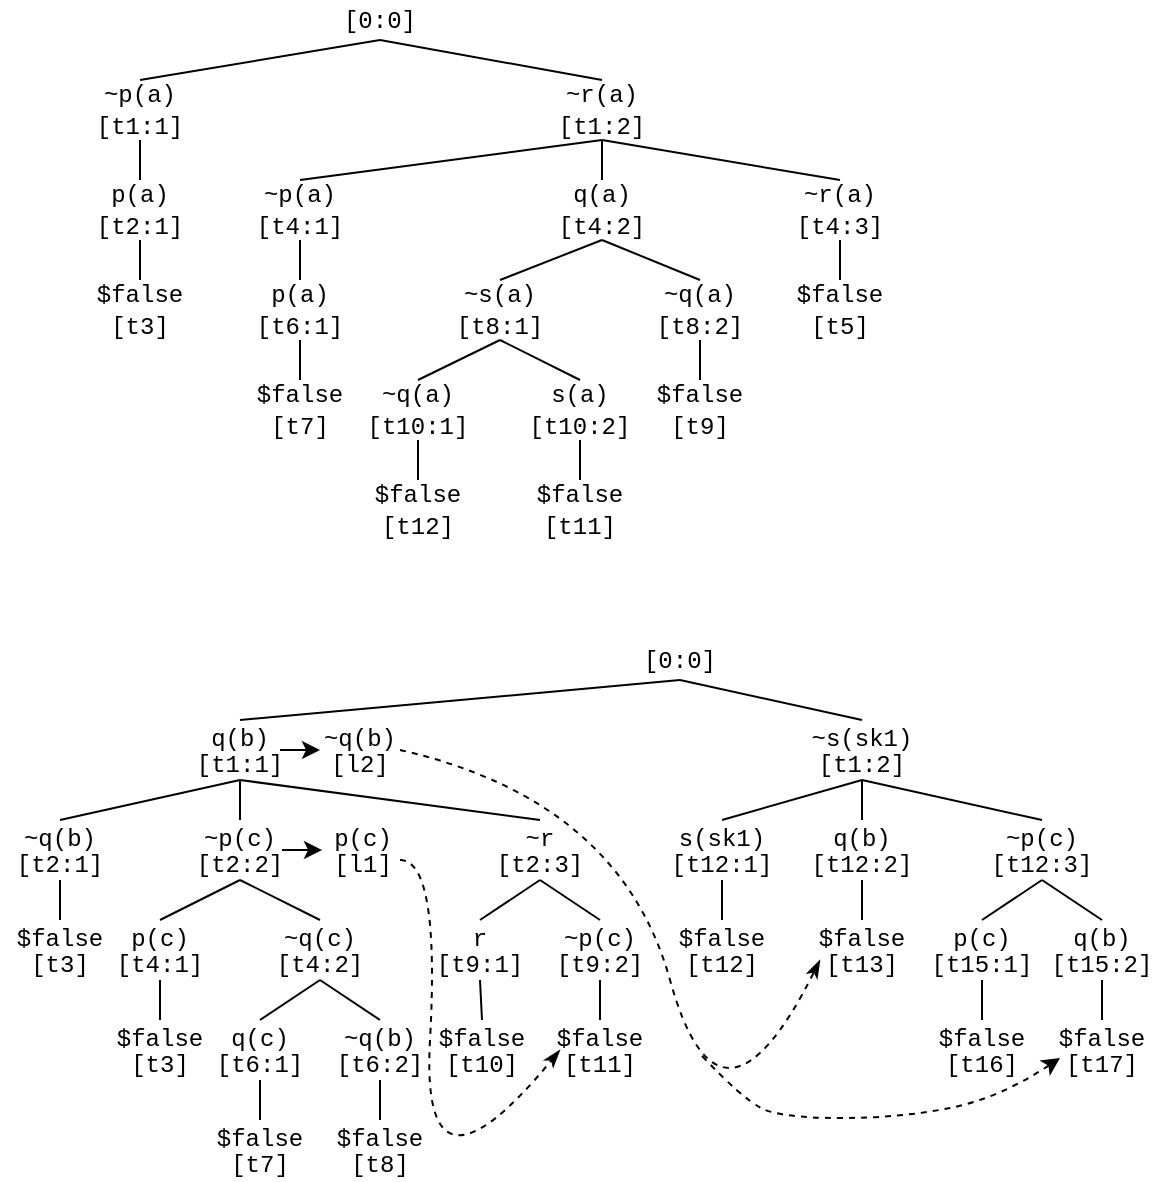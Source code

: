 <mxfile version="27.0.5">
  <diagram name="Page-1" id="yZj0CSE40nvmnVDIau9b">
    <mxGraphModel dx="781" dy="777" grid="1" gridSize="10" guides="1" tooltips="1" connect="1" arrows="1" fold="1" page="1" pageScale="1" pageWidth="827" pageHeight="1169" math="0" shadow="0">
      <root>
        <mxCell id="0" />
        <mxCell id="1" parent="0" />
        <mxCell id="-URfclrJbN3AQWpVML_n-1" value="&lt;font face=&quot;Courier New&quot;&gt;~p(a)&lt;/font&gt;&lt;div&gt;&lt;span style=&quot;font-family: &amp;quot;Courier New&amp;quot;; background-color: transparent; color: light-dark(rgb(0, 0, 0), rgb(255, 255, 255));&quot;&gt;[t1:1]&lt;/span&gt;&lt;/div&gt;" style="text;strokeColor=none;align=center;fillColor=none;html=1;verticalAlign=middle;whiteSpace=wrap;rounded=0;" parent="1" vertex="1">
          <mxGeometry x="80" y="80" width="60" height="30" as="geometry" />
        </mxCell>
        <mxCell id="-URfclrJbN3AQWpVML_n-2" value="&lt;font face=&quot;Courier New&quot;&gt;$false&lt;/font&gt;&lt;br&gt;&lt;div&gt;&lt;span style=&quot;font-family: &amp;quot;Courier New&amp;quot;; background-color: transparent; color: light-dark(rgb(0, 0, 0), rgb(255, 255, 255));&quot;&gt;[t3]&lt;/span&gt;&lt;/div&gt;" style="text;strokeColor=none;align=center;fillColor=none;html=1;verticalAlign=middle;whiteSpace=wrap;rounded=0;" parent="1" vertex="1">
          <mxGeometry x="80" y="180" width="60" height="30" as="geometry" />
        </mxCell>
        <mxCell id="-URfclrJbN3AQWpVML_n-3" value="&lt;font face=&quot;Courier New&quot;&gt;~p(a)&lt;/font&gt;&lt;div&gt;&lt;span style=&quot;font-family: &amp;quot;Courier New&amp;quot;; background-color: transparent; color: light-dark(rgb(0, 0, 0), rgb(255, 255, 255));&quot;&gt;[t4:1]&lt;/span&gt;&lt;/div&gt;" style="text;strokeColor=none;align=center;fillColor=none;html=1;verticalAlign=middle;whiteSpace=wrap;rounded=0;" parent="1" vertex="1">
          <mxGeometry x="160" y="130" width="60" height="30" as="geometry" />
        </mxCell>
        <mxCell id="-URfclrJbN3AQWpVML_n-4" value="&lt;font face=&quot;Courier New&quot;&gt;p(a)&lt;/font&gt;&lt;div&gt;&lt;span style=&quot;font-family: &amp;quot;Courier New&amp;quot;; background-color: transparent; color: light-dark(rgb(0, 0, 0), rgb(255, 255, 255));&quot;&gt;[t2:1]&lt;/span&gt;&lt;/div&gt;" style="text;strokeColor=none;align=center;fillColor=none;html=1;verticalAlign=middle;whiteSpace=wrap;rounded=0;" parent="1" vertex="1">
          <mxGeometry x="80" y="130" width="60" height="30" as="geometry" />
        </mxCell>
        <mxCell id="-URfclrJbN3AQWpVML_n-5" value="" style="endArrow=none;html=1;rounded=0;entryX=0.5;entryY=1;entryDx=0;entryDy=0;exitX=0.5;exitY=0;exitDx=0;exitDy=0;" parent="1" source="-URfclrJbN3AQWpVML_n-2" target="-URfclrJbN3AQWpVML_n-4" edge="1">
          <mxGeometry width="50" height="50" relative="1" as="geometry">
            <mxPoint x="400" y="510" as="sourcePoint" />
            <mxPoint x="450" y="460" as="targetPoint" />
          </mxGeometry>
        </mxCell>
        <mxCell id="-URfclrJbN3AQWpVML_n-6" value="" style="endArrow=none;html=1;rounded=0;entryX=0.5;entryY=1;entryDx=0;entryDy=0;" parent="1" source="-URfclrJbN3AQWpVML_n-4" target="-URfclrJbN3AQWpVML_n-1" edge="1">
          <mxGeometry width="50" height="50" relative="1" as="geometry">
            <mxPoint x="400" y="510" as="sourcePoint" />
            <mxPoint x="450" y="460" as="targetPoint" />
          </mxGeometry>
        </mxCell>
        <mxCell id="-URfclrJbN3AQWpVML_n-7" value="&lt;font face=&quot;Courier New&quot;&gt;$false&lt;/font&gt;&lt;br&gt;&lt;div&gt;&lt;span style=&quot;font-family: &amp;quot;Courier New&amp;quot;; background-color: transparent; color: light-dark(rgb(0, 0, 0), rgb(255, 255, 255));&quot;&gt;[t7]&lt;/span&gt;&lt;/div&gt;" style="text;strokeColor=none;align=center;fillColor=none;html=1;verticalAlign=middle;whiteSpace=wrap;rounded=0;" parent="1" vertex="1">
          <mxGeometry x="160" y="230" width="60" height="30" as="geometry" />
        </mxCell>
        <mxCell id="-URfclrJbN3AQWpVML_n-8" value="&lt;font face=&quot;Courier New&quot;&gt;p(a)&lt;/font&gt;&lt;div&gt;&lt;span style=&quot;font-family: &amp;quot;Courier New&amp;quot;; background-color: transparent; color: light-dark(rgb(0, 0, 0), rgb(255, 255, 255));&quot;&gt;[t6:1]&lt;/span&gt;&lt;/div&gt;" style="text;strokeColor=none;align=center;fillColor=none;html=1;verticalAlign=middle;whiteSpace=wrap;rounded=0;" parent="1" vertex="1">
          <mxGeometry x="160" y="180" width="60" height="30" as="geometry" />
        </mxCell>
        <mxCell id="-URfclrJbN3AQWpVML_n-9" value="" style="endArrow=none;html=1;rounded=0;entryX=0.5;entryY=1;entryDx=0;entryDy=0;exitX=0.5;exitY=0;exitDx=0;exitDy=0;" parent="1" source="-URfclrJbN3AQWpVML_n-7" target="-URfclrJbN3AQWpVML_n-8" edge="1">
          <mxGeometry width="50" height="50" relative="1" as="geometry">
            <mxPoint x="480" y="560" as="sourcePoint" />
            <mxPoint x="530" y="510" as="targetPoint" />
          </mxGeometry>
        </mxCell>
        <mxCell id="-URfclrJbN3AQWpVML_n-10" value="&lt;font face=&quot;Courier New&quot;&gt;$false&lt;/font&gt;&lt;br&gt;&lt;div&gt;&lt;span style=&quot;font-family: &amp;quot;Courier New&amp;quot;; background-color: transparent; color: light-dark(rgb(0, 0, 0), rgb(255, 255, 255));&quot;&gt;[t12]&lt;/span&gt;&lt;/div&gt;" style="text;strokeColor=none;align=center;fillColor=none;html=1;verticalAlign=middle;whiteSpace=wrap;rounded=0;" parent="1" vertex="1">
          <mxGeometry x="219" y="280" width="60" height="30" as="geometry" />
        </mxCell>
        <mxCell id="-URfclrJbN3AQWpVML_n-11" value="&lt;font face=&quot;Courier New&quot;&gt;~q(a)&lt;/font&gt;&lt;div&gt;&lt;span style=&quot;font-family: &amp;quot;Courier New&amp;quot;; background-color: transparent; color: light-dark(rgb(0, 0, 0), rgb(255, 255, 255));&quot;&gt;[t10:1]&lt;/span&gt;&lt;/div&gt;" style="text;strokeColor=none;align=center;fillColor=none;html=1;verticalAlign=middle;whiteSpace=wrap;rounded=0;" parent="1" vertex="1">
          <mxGeometry x="219" y="230" width="60" height="30" as="geometry" />
        </mxCell>
        <mxCell id="-URfclrJbN3AQWpVML_n-12" value="" style="endArrow=none;html=1;rounded=0;entryX=0.5;entryY=1;entryDx=0;entryDy=0;exitX=0.5;exitY=0;exitDx=0;exitDy=0;" parent="1" source="-URfclrJbN3AQWpVML_n-10" target="-URfclrJbN3AQWpVML_n-11" edge="1">
          <mxGeometry width="50" height="50" relative="1" as="geometry">
            <mxPoint x="540" y="610" as="sourcePoint" />
            <mxPoint x="590" y="560" as="targetPoint" />
          </mxGeometry>
        </mxCell>
        <mxCell id="-URfclrJbN3AQWpVML_n-13" value="&lt;font face=&quot;Courier New&quot;&gt;~s(a)&lt;/font&gt;&lt;div&gt;&lt;span style=&quot;font-family: &amp;quot;Courier New&amp;quot;; background-color: transparent; color: light-dark(rgb(0, 0, 0), rgb(255, 255, 255));&quot;&gt;[t8:1]&lt;/span&gt;&lt;/div&gt;" style="text;strokeColor=none;align=center;fillColor=none;html=1;verticalAlign=middle;whiteSpace=wrap;rounded=0;" parent="1" vertex="1">
          <mxGeometry x="260" y="180" width="60" height="30" as="geometry" />
        </mxCell>
        <mxCell id="-URfclrJbN3AQWpVML_n-14" value="&lt;font face=&quot;Courier New&quot;&gt;q(a)&lt;/font&gt;&lt;div&gt;&lt;span style=&quot;font-family: &amp;quot;Courier New&amp;quot;; background-color: transparent; color: light-dark(rgb(0, 0, 0), rgb(255, 255, 255));&quot;&gt;[t4:2]&lt;/span&gt;&lt;/div&gt;" style="text;strokeColor=none;align=center;fillColor=none;html=1;verticalAlign=middle;whiteSpace=wrap;rounded=0;" parent="1" vertex="1">
          <mxGeometry x="311" y="130" width="60" height="30" as="geometry" />
        </mxCell>
        <mxCell id="-URfclrJbN3AQWpVML_n-15" value="&lt;font face=&quot;Courier New&quot;&gt;~q(a)&lt;/font&gt;&lt;div&gt;&lt;span style=&quot;font-family: &amp;quot;Courier New&amp;quot;; background-color: transparent; color: light-dark(rgb(0, 0, 0), rgb(255, 255, 255));&quot;&gt;[t8:2]&lt;/span&gt;&lt;/div&gt;" style="text;strokeColor=none;align=center;fillColor=none;html=1;verticalAlign=middle;whiteSpace=wrap;rounded=0;" parent="1" vertex="1">
          <mxGeometry x="360" y="180" width="60" height="30" as="geometry" />
        </mxCell>
        <mxCell id="-URfclrJbN3AQWpVML_n-16" value="" style="endArrow=none;html=1;rounded=0;entryX=0.5;entryY=1;entryDx=0;entryDy=0;" parent="1" source="-URfclrJbN3AQWpVML_n-8" target="-URfclrJbN3AQWpVML_n-3" edge="1">
          <mxGeometry width="50" height="50" relative="1" as="geometry">
            <mxPoint x="380" y="470" as="sourcePoint" />
            <mxPoint x="430" y="420" as="targetPoint" />
          </mxGeometry>
        </mxCell>
        <mxCell id="-URfclrJbN3AQWpVML_n-17" value="" style="endArrow=none;html=1;rounded=0;exitX=0.5;exitY=0;exitDx=0;exitDy=0;entryX=0.5;entryY=1;entryDx=0;entryDy=0;" parent="1" source="-URfclrJbN3AQWpVML_n-11" target="-URfclrJbN3AQWpVML_n-13" edge="1">
          <mxGeometry width="50" height="50" relative="1" as="geometry">
            <mxPoint x="340" y="470" as="sourcePoint" />
            <mxPoint x="390" y="420" as="targetPoint" />
          </mxGeometry>
        </mxCell>
        <mxCell id="-URfclrJbN3AQWpVML_n-18" value="" style="endArrow=none;html=1;rounded=0;entryX=0.5;entryY=1;entryDx=0;entryDy=0;exitX=0.5;exitY=0;exitDx=0;exitDy=0;" parent="1" source="-URfclrJbN3AQWpVML_n-19" target="-URfclrJbN3AQWpVML_n-13" edge="1">
          <mxGeometry width="50" height="50" relative="1" as="geometry">
            <mxPoint x="340" y="470" as="sourcePoint" />
            <mxPoint x="390" y="420" as="targetPoint" />
          </mxGeometry>
        </mxCell>
        <mxCell id="-URfclrJbN3AQWpVML_n-19" value="&lt;font face=&quot;Courier New&quot;&gt;s(a)&lt;/font&gt;&lt;div&gt;&lt;span style=&quot;font-family: &amp;quot;Courier New&amp;quot;; background-color: transparent; color: light-dark(rgb(0, 0, 0), rgb(255, 255, 255));&quot;&gt;[t10:2]&lt;/span&gt;&lt;/div&gt;" style="text;strokeColor=none;align=center;fillColor=none;html=1;verticalAlign=middle;whiteSpace=wrap;rounded=0;" parent="1" vertex="1">
          <mxGeometry x="300" y="230" width="60" height="30" as="geometry" />
        </mxCell>
        <mxCell id="-URfclrJbN3AQWpVML_n-20" value="&lt;font face=&quot;Courier New&quot;&gt;$false&lt;/font&gt;&lt;br&gt;&lt;div&gt;&lt;span style=&quot;font-family: &amp;quot;Courier New&amp;quot;; background-color: transparent; color: light-dark(rgb(0, 0, 0), rgb(255, 255, 255));&quot;&gt;[t11]&lt;/span&gt;&lt;/div&gt;" style="text;strokeColor=none;align=center;fillColor=none;html=1;verticalAlign=middle;whiteSpace=wrap;rounded=0;" parent="1" vertex="1">
          <mxGeometry x="300" y="280" width="60" height="30" as="geometry" />
        </mxCell>
        <mxCell id="-URfclrJbN3AQWpVML_n-21" value="" style="endArrow=none;html=1;rounded=0;entryX=0.5;entryY=1;entryDx=0;entryDy=0;exitX=0.5;exitY=0;exitDx=0;exitDy=0;" parent="1" source="-URfclrJbN3AQWpVML_n-20" edge="1">
          <mxGeometry width="50" height="50" relative="1" as="geometry">
            <mxPoint x="621" y="610" as="sourcePoint" />
            <mxPoint x="330" y="260" as="targetPoint" />
          </mxGeometry>
        </mxCell>
        <mxCell id="-URfclrJbN3AQWpVML_n-22" value="" style="endArrow=none;html=1;rounded=0;entryX=0.5;entryY=1;entryDx=0;entryDy=0;exitX=0.5;exitY=0;exitDx=0;exitDy=0;" parent="1" source="-URfclrJbN3AQWpVML_n-13" target="-URfclrJbN3AQWpVML_n-14" edge="1">
          <mxGeometry width="50" height="50" relative="1" as="geometry">
            <mxPoint x="351" y="470" as="sourcePoint" />
            <mxPoint x="401" y="420" as="targetPoint" />
          </mxGeometry>
        </mxCell>
        <mxCell id="-URfclrJbN3AQWpVML_n-23" value="" style="endArrow=none;html=1;rounded=0;exitX=0.5;exitY=0;exitDx=0;exitDy=0;" parent="1" source="-URfclrJbN3AQWpVML_n-15" edge="1">
          <mxGeometry width="50" height="50" relative="1" as="geometry">
            <mxPoint x="351" y="470" as="sourcePoint" />
            <mxPoint x="341" y="160" as="targetPoint" />
          </mxGeometry>
        </mxCell>
        <mxCell id="-URfclrJbN3AQWpVML_n-24" value="&lt;font face=&quot;Courier New&quot;&gt;~r(a)&lt;/font&gt;&lt;div&gt;&lt;span style=&quot;font-family: &amp;quot;Courier New&amp;quot;; background-color: transparent; color: light-dark(rgb(0, 0, 0), rgb(255, 255, 255));&quot;&gt;[t1:2]&lt;/span&gt;&lt;/div&gt;" style="text;strokeColor=none;align=center;fillColor=none;html=1;verticalAlign=middle;whiteSpace=wrap;rounded=0;" parent="1" vertex="1">
          <mxGeometry x="311" y="80" width="60" height="30" as="geometry" />
        </mxCell>
        <mxCell id="-URfclrJbN3AQWpVML_n-25" value="" style="endArrow=none;html=1;rounded=0;entryX=0.5;entryY=1;entryDx=0;entryDy=0;exitX=0.5;exitY=0;exitDx=0;exitDy=0;" parent="1" source="-URfclrJbN3AQWpVML_n-3" target="-URfclrJbN3AQWpVML_n-24" edge="1">
          <mxGeometry width="50" height="50" relative="1" as="geometry">
            <mxPoint x="400" y="310" as="sourcePoint" />
            <mxPoint x="450" y="260" as="targetPoint" />
          </mxGeometry>
        </mxCell>
        <mxCell id="-URfclrJbN3AQWpVML_n-26" value="" style="endArrow=none;html=1;rounded=0;entryX=0.5;entryY=1;entryDx=0;entryDy=0;" parent="1" source="-URfclrJbN3AQWpVML_n-14" target="-URfclrJbN3AQWpVML_n-24" edge="1">
          <mxGeometry width="50" height="50" relative="1" as="geometry">
            <mxPoint x="390" y="310" as="sourcePoint" />
            <mxPoint x="440" y="260" as="targetPoint" />
          </mxGeometry>
        </mxCell>
        <mxCell id="-URfclrJbN3AQWpVML_n-27" value="&lt;font face=&quot;Courier New&quot;&gt;~r(a)&lt;/font&gt;&lt;div&gt;&lt;span style=&quot;font-family: &amp;quot;Courier New&amp;quot;; background-color: transparent; color: light-dark(rgb(0, 0, 0), rgb(255, 255, 255));&quot;&gt;[t4:3]&lt;/span&gt;&lt;/div&gt;" style="text;strokeColor=none;align=center;fillColor=none;html=1;verticalAlign=middle;whiteSpace=wrap;rounded=0;" parent="1" vertex="1">
          <mxGeometry x="430" y="130" width="60" height="30" as="geometry" />
        </mxCell>
        <mxCell id="-URfclrJbN3AQWpVML_n-28" value="&lt;font face=&quot;Courier New&quot;&gt;$false&lt;/font&gt;&lt;br&gt;&lt;div&gt;&lt;span style=&quot;font-family: &amp;quot;Courier New&amp;quot;; background-color: transparent; color: light-dark(rgb(0, 0, 0), rgb(255, 255, 255));&quot;&gt;[t5]&lt;/span&gt;&lt;/div&gt;" style="text;strokeColor=none;align=center;fillColor=none;html=1;verticalAlign=middle;whiteSpace=wrap;rounded=0;" parent="1" vertex="1">
          <mxGeometry x="430" y="180" width="60" height="30" as="geometry" />
        </mxCell>
        <mxCell id="-URfclrJbN3AQWpVML_n-29" value="" style="endArrow=none;html=1;rounded=0;entryX=0.5;entryY=1;entryDx=0;entryDy=0;exitX=0.5;exitY=0;exitDx=0;exitDy=0;" parent="1" source="-URfclrJbN3AQWpVML_n-28" edge="1">
          <mxGeometry width="50" height="50" relative="1" as="geometry">
            <mxPoint x="751" y="510" as="sourcePoint" />
            <mxPoint x="460" y="160" as="targetPoint" />
          </mxGeometry>
        </mxCell>
        <mxCell id="-URfclrJbN3AQWpVML_n-30" value="" style="endArrow=none;html=1;rounded=0;entryX=0.5;entryY=1;entryDx=0;entryDy=0;exitX=0.5;exitY=0;exitDx=0;exitDy=0;" parent="1" source="-URfclrJbN3AQWpVML_n-27" target="-URfclrJbN3AQWpVML_n-24" edge="1">
          <mxGeometry width="50" height="50" relative="1" as="geometry">
            <mxPoint x="460" y="120" as="sourcePoint" />
            <mxPoint x="440" y="260" as="targetPoint" />
          </mxGeometry>
        </mxCell>
        <mxCell id="-URfclrJbN3AQWpVML_n-31" value="&lt;span style=&quot;background-color: transparent; color: light-dark(rgb(0, 0, 0), rgb(255, 255, 255)); font-family: &amp;quot;Courier New&amp;quot;;&quot;&gt;[0:0]&lt;/span&gt;" style="text;strokeColor=none;align=center;fillColor=none;html=1;verticalAlign=middle;whiteSpace=wrap;rounded=0;" parent="1" vertex="1">
          <mxGeometry x="200" y="40" width="60" height="20" as="geometry" />
        </mxCell>
        <mxCell id="-URfclrJbN3AQWpVML_n-32" value="" style="endArrow=none;html=1;rounded=0;entryX=0.5;entryY=1;entryDx=0;entryDy=0;exitX=0.5;exitY=0;exitDx=0;exitDy=0;" parent="1" source="-URfclrJbN3AQWpVML_n-24" target="-URfclrJbN3AQWpVML_n-31" edge="1">
          <mxGeometry width="50" height="50" relative="1" as="geometry">
            <mxPoint x="400" y="310" as="sourcePoint" />
            <mxPoint x="450" y="260" as="targetPoint" />
          </mxGeometry>
        </mxCell>
        <mxCell id="-URfclrJbN3AQWpVML_n-33" value="" style="endArrow=none;html=1;rounded=0;exitX=0.5;exitY=0;exitDx=0;exitDy=0;entryX=0.5;entryY=1;entryDx=0;entryDy=0;" parent="1" source="-URfclrJbN3AQWpVML_n-1" target="-URfclrJbN3AQWpVML_n-31" edge="1">
          <mxGeometry width="50" height="50" relative="1" as="geometry">
            <mxPoint x="400" y="310" as="sourcePoint" />
            <mxPoint x="220" y="80" as="targetPoint" />
          </mxGeometry>
        </mxCell>
        <mxCell id="-URfclrJbN3AQWpVML_n-34" value="&lt;font face=&quot;Courier New&quot;&gt;$false&lt;/font&gt;&lt;br&gt;&lt;div&gt;&lt;span style=&quot;font-family: &amp;quot;Courier New&amp;quot;; background-color: transparent; color: light-dark(rgb(0, 0, 0), rgb(255, 255, 255));&quot;&gt;[t9]&lt;/span&gt;&lt;/div&gt;" style="text;strokeColor=none;align=center;fillColor=none;html=1;verticalAlign=middle;whiteSpace=wrap;rounded=0;" parent="1" vertex="1">
          <mxGeometry x="360" y="230" width="60" height="30" as="geometry" />
        </mxCell>
        <mxCell id="-URfclrJbN3AQWpVML_n-35" value="" style="endArrow=none;html=1;rounded=0;entryX=0.5;entryY=1;entryDx=0;entryDy=0;exitX=0.5;exitY=0;exitDx=0;exitDy=0;" parent="1" source="-URfclrJbN3AQWpVML_n-34" edge="1">
          <mxGeometry width="50" height="50" relative="1" as="geometry">
            <mxPoint x="681" y="560" as="sourcePoint" />
            <mxPoint x="390" y="210" as="targetPoint" />
          </mxGeometry>
        </mxCell>
        <mxCell id="-URfclrJbN3AQWpVML_n-36" value="&lt;span style=&quot;background-color: transparent; color: light-dark(rgb(0, 0, 0), rgb(255, 255, 255)); font-family: &amp;quot;Courier New&amp;quot;;&quot;&gt;[0:0]&lt;/span&gt;" style="text;strokeColor=none;align=center;fillColor=none;html=1;verticalAlign=middle;whiteSpace=wrap;rounded=0;" parent="1" vertex="1">
          <mxGeometry x="350" y="360" width="60" height="20" as="geometry" />
        </mxCell>
        <mxCell id="-URfclrJbN3AQWpVML_n-37" value="" style="endArrow=none;html=1;rounded=0;entryX=0.5;entryY=1;entryDx=0;entryDy=0;exitX=0.5;exitY=0;exitDx=0;exitDy=0;" parent="1" source="-URfclrJbN3AQWpVML_n-71" target="-URfclrJbN3AQWpVML_n-36" edge="1">
          <mxGeometry width="50" height="50" relative="1" as="geometry">
            <mxPoint x="482" y="400" as="sourcePoint" />
            <mxPoint x="371" y="380" as="targetPoint" />
          </mxGeometry>
        </mxCell>
        <mxCell id="-URfclrJbN3AQWpVML_n-38" value="" style="endArrow=none;html=1;rounded=0;exitX=0.5;exitY=0;exitDx=0;exitDy=0;entryX=0.5;entryY=1;entryDx=0;entryDy=0;" parent="1" source="-URfclrJbN3AQWpVML_n-39" target="-URfclrJbN3AQWpVML_n-36" edge="1">
          <mxGeometry width="50" height="50" relative="1" as="geometry">
            <mxPoint x="260" y="400" as="sourcePoint" />
            <mxPoint x="370" y="400" as="targetPoint" />
          </mxGeometry>
        </mxCell>
        <mxCell id="-URfclrJbN3AQWpVML_n-39" value="&lt;div style=&quot;line-height: 100%;&quot;&gt;&lt;font face=&quot;Courier New&quot;&gt;q(b)&lt;/font&gt;&lt;div&gt;&lt;div&gt;&lt;span style=&quot;font-family: &amp;quot;Courier New&amp;quot;; background-color: transparent; color: light-dark(rgb(0, 0, 0), rgb(255, 255, 255));&quot;&gt;[t1:1]&lt;/span&gt;&lt;/div&gt;&lt;/div&gt;&lt;/div&gt;" style="text;strokeColor=none;align=center;fillColor=none;html=1;verticalAlign=middle;whiteSpace=wrap;rounded=0;" parent="1" vertex="1">
          <mxGeometry x="130" y="400" width="60" height="30" as="geometry" />
        </mxCell>
        <mxCell id="-URfclrJbN3AQWpVML_n-40" value="&lt;div style=&quot;line-height: 100%;&quot;&gt;&lt;font face=&quot;Courier New&quot;&gt;$false&lt;/font&gt;&lt;br&gt;&lt;div&gt;&lt;span style=&quot;font-family: &amp;quot;Courier New&amp;quot;; background-color: transparent; color: light-dark(rgb(0, 0, 0), rgb(255, 255, 255));&quot;&gt;[t3]&lt;/span&gt;&lt;/div&gt;&lt;/div&gt;" style="text;strokeColor=none;align=center;fillColor=none;html=1;verticalAlign=middle;whiteSpace=wrap;rounded=0;" parent="1" vertex="1">
          <mxGeometry x="40" y="500" width="60" height="30" as="geometry" />
        </mxCell>
        <mxCell id="-URfclrJbN3AQWpVML_n-41" value="&lt;div style=&quot;line-height: 100%;&quot;&gt;&lt;font face=&quot;Courier New&quot;&gt;~q(b)&lt;/font&gt;&lt;br&gt;&lt;div&gt;&lt;span style=&quot;font-family: &amp;quot;Courier New&amp;quot;; background-color: transparent; color: light-dark(rgb(0, 0, 0), rgb(255, 255, 255));&quot;&gt;[t2:1]&lt;/span&gt;&lt;/div&gt;&lt;/div&gt;" style="text;strokeColor=none;align=center;fillColor=none;html=1;verticalAlign=middle;whiteSpace=wrap;rounded=0;" parent="1" vertex="1">
          <mxGeometry x="40" y="450" width="60" height="30" as="geometry" />
        </mxCell>
        <mxCell id="-URfclrJbN3AQWpVML_n-42" value="" style="endArrow=none;html=1;rounded=0;entryX=0.5;entryY=1;entryDx=0;entryDy=0;exitX=0.5;exitY=0;exitDx=0;exitDy=0;" parent="1" source="-URfclrJbN3AQWpVML_n-40" target="-URfclrJbN3AQWpVML_n-41" edge="1">
          <mxGeometry width="50" height="50" relative="1" as="geometry">
            <mxPoint x="360" y="830" as="sourcePoint" />
            <mxPoint x="410" y="780" as="targetPoint" />
          </mxGeometry>
        </mxCell>
        <mxCell id="-URfclrJbN3AQWpVML_n-43" value="" style="endArrow=none;html=1;rounded=0;entryX=0.5;entryY=1;entryDx=0;entryDy=0;exitX=0.5;exitY=0;exitDx=0;exitDy=0;" parent="1" source="-URfclrJbN3AQWpVML_n-41" target="-URfclrJbN3AQWpVML_n-39" edge="1">
          <mxGeometry width="50" height="50" relative="1" as="geometry">
            <mxPoint x="360" y="830" as="sourcePoint" />
            <mxPoint x="410" y="780" as="targetPoint" />
          </mxGeometry>
        </mxCell>
        <mxCell id="-URfclrJbN3AQWpVML_n-44" value="&lt;div style=&quot;line-height: 100%;&quot;&gt;&lt;font face=&quot;Courier New&quot;&gt;~p(c)&lt;/font&gt;&lt;br&gt;&lt;div&gt;&lt;span style=&quot;font-family: &amp;quot;Courier New&amp;quot;; background-color: transparent; color: light-dark(rgb(0, 0, 0), rgb(255, 255, 255));&quot;&gt;[t2:2]&lt;/span&gt;&lt;/div&gt;&lt;/div&gt;" style="text;strokeColor=none;align=center;fillColor=none;html=1;verticalAlign=middle;whiteSpace=wrap;rounded=0;" parent="1" vertex="1">
          <mxGeometry x="130" y="450" width="60" height="30" as="geometry" />
        </mxCell>
        <mxCell id="-URfclrJbN3AQWpVML_n-45" value="" style="endArrow=none;html=1;rounded=0;entryX=0.5;entryY=1;entryDx=0;entryDy=0;exitX=0.5;exitY=0;exitDx=0;exitDy=0;" parent="1" source="-URfclrJbN3AQWpVML_n-44" target="-URfclrJbN3AQWpVML_n-39" edge="1">
          <mxGeometry width="50" height="50" relative="1" as="geometry">
            <mxPoint x="400" y="470" as="sourcePoint" />
            <mxPoint x="450" y="420" as="targetPoint" />
          </mxGeometry>
        </mxCell>
        <mxCell id="-URfclrJbN3AQWpVML_n-46" value="&lt;div style=&quot;line-height: 100%;&quot;&gt;&lt;div&gt;&lt;span style=&quot;font-family: &amp;quot;Courier New&amp;quot;; background-color: transparent; color: light-dark(rgb(0, 0, 0), rgb(255, 255, 255));&quot;&gt;p(c)&lt;/span&gt;&lt;/div&gt;&lt;div&gt;&lt;span style=&quot;font-family: &amp;quot;Courier New&amp;quot;; background-color: transparent; color: light-dark(rgb(0, 0, 0), rgb(255, 255, 255));&quot;&gt;[t4:1]&lt;/span&gt;&lt;/div&gt;&lt;/div&gt;" style="text;strokeColor=none;align=center;fillColor=none;html=1;verticalAlign=middle;whiteSpace=wrap;rounded=0;" parent="1" vertex="1">
          <mxGeometry x="90" y="500" width="60" height="30" as="geometry" />
        </mxCell>
        <mxCell id="-URfclrJbN3AQWpVML_n-47" value="&lt;div style=&quot;line-height: 100%;&quot;&gt;&lt;font face=&quot;Courier New&quot;&gt;$false&lt;/font&gt;&lt;br&gt;&lt;div&gt;&lt;span style=&quot;font-family: &amp;quot;Courier New&amp;quot;; background-color: transparent; color: light-dark(rgb(0, 0, 0), rgb(255, 255, 255));&quot;&gt;[t3]&lt;/span&gt;&lt;/div&gt;&lt;/div&gt;" style="text;strokeColor=none;align=center;fillColor=none;html=1;verticalAlign=middle;whiteSpace=wrap;rounded=0;" parent="1" vertex="1">
          <mxGeometry x="90" y="550" width="60" height="30" as="geometry" />
        </mxCell>
        <mxCell id="-URfclrJbN3AQWpVML_n-48" value="" style="endArrow=none;html=1;rounded=0;entryX=0.5;entryY=1;entryDx=0;entryDy=0;exitX=0.5;exitY=0;exitDx=0;exitDy=0;" parent="1" source="-URfclrJbN3AQWpVML_n-47" target="-URfclrJbN3AQWpVML_n-46" edge="1">
          <mxGeometry width="50" height="50" relative="1" as="geometry">
            <mxPoint x="410" y="880" as="sourcePoint" />
            <mxPoint x="120" y="530" as="targetPoint" />
          </mxGeometry>
        </mxCell>
        <mxCell id="-URfclrJbN3AQWpVML_n-49" value="" style="endArrow=none;html=1;rounded=0;exitX=0.5;exitY=0;exitDx=0;exitDy=0;entryX=0.5;entryY=1;entryDx=0;entryDy=0;" parent="1" source="-URfclrJbN3AQWpVML_n-46" target="-URfclrJbN3AQWpVML_n-44" edge="1">
          <mxGeometry width="50" height="50" relative="1" as="geometry">
            <mxPoint x="400" y="470" as="sourcePoint" />
            <mxPoint x="450" y="420" as="targetPoint" />
          </mxGeometry>
        </mxCell>
        <mxCell id="-URfclrJbN3AQWpVML_n-50" value="&lt;div style=&quot;line-height: 100%;&quot;&gt;&lt;font face=&quot;Courier New&quot;&gt;~q(c)&lt;/font&gt;&lt;br&gt;&lt;div&gt;&lt;span style=&quot;font-family: &amp;quot;Courier New&amp;quot;; background-color: transparent; color: light-dark(rgb(0, 0, 0), rgb(255, 255, 255));&quot;&gt;[t4:2]&lt;/span&gt;&lt;/div&gt;&lt;/div&gt;" style="text;strokeColor=none;align=center;fillColor=none;html=1;verticalAlign=middle;whiteSpace=wrap;rounded=0;" parent="1" vertex="1">
          <mxGeometry x="170" y="500" width="60" height="30" as="geometry" />
        </mxCell>
        <mxCell id="-URfclrJbN3AQWpVML_n-51" value="" style="endArrow=none;html=1;rounded=0;exitX=0.5;exitY=0;exitDx=0;exitDy=0;entryX=0.5;entryY=1;entryDx=0;entryDy=0;" parent="1" source="-URfclrJbN3AQWpVML_n-50" target="-URfclrJbN3AQWpVML_n-44" edge="1">
          <mxGeometry width="50" height="50" relative="1" as="geometry">
            <mxPoint x="400" y="470" as="sourcePoint" />
            <mxPoint x="450" y="420" as="targetPoint" />
          </mxGeometry>
        </mxCell>
        <mxCell id="-URfclrJbN3AQWpVML_n-52" value="&lt;div style=&quot;line-height: 100%;&quot;&gt;&lt;font face=&quot;Courier New&quot;&gt;q(c)&lt;/font&gt;&lt;br&gt;&lt;div&gt;&lt;span style=&quot;font-family: &amp;quot;Courier New&amp;quot;; background-color: transparent; color: light-dark(rgb(0, 0, 0), rgb(255, 255, 255));&quot;&gt;[t6:1]&lt;/span&gt;&lt;/div&gt;&lt;/div&gt;" style="text;strokeColor=none;align=center;fillColor=none;html=1;verticalAlign=middle;whiteSpace=wrap;rounded=0;" parent="1" vertex="1">
          <mxGeometry x="140" y="550" width="60" height="30" as="geometry" />
        </mxCell>
        <mxCell id="-URfclrJbN3AQWpVML_n-53" value="" style="endArrow=none;html=1;rounded=0;exitX=0.5;exitY=0;exitDx=0;exitDy=0;entryX=0.5;entryY=1;entryDx=0;entryDy=0;" parent="1" source="-URfclrJbN3AQWpVML_n-52" target="-URfclrJbN3AQWpVML_n-50" edge="1">
          <mxGeometry width="50" height="50" relative="1" as="geometry">
            <mxPoint x="160" y="550" as="sourcePoint" />
            <mxPoint x="420" y="420" as="targetPoint" />
          </mxGeometry>
        </mxCell>
        <mxCell id="-URfclrJbN3AQWpVML_n-54" value="" style="endArrow=none;html=1;rounded=0;entryX=0.5;entryY=1;entryDx=0;entryDy=0;exitX=0.5;exitY=0;exitDx=0;exitDy=0;" parent="1" source="-URfclrJbN3AQWpVML_n-100" target="-URfclrJbN3AQWpVML_n-50" edge="1">
          <mxGeometry width="50" height="50" relative="1" as="geometry">
            <mxPoint x="230" y="560" as="sourcePoint" />
            <mxPoint x="420" y="530" as="targetPoint" />
          </mxGeometry>
        </mxCell>
        <mxCell id="-URfclrJbN3AQWpVML_n-55" value="&lt;div style=&quot;line-height: 100%;&quot;&gt;&lt;font face=&quot;Courier New&quot;&gt;$false&lt;/font&gt;&lt;br&gt;&lt;div&gt;&lt;span style=&quot;font-family: &amp;quot;Courier New&amp;quot;; background-color: transparent; color: light-dark(rgb(0, 0, 0), rgb(255, 255, 255));&quot;&gt;[t7]&lt;/span&gt;&lt;/div&gt;&lt;/div&gt;" style="text;strokeColor=none;align=center;fillColor=none;html=1;verticalAlign=middle;whiteSpace=wrap;rounded=0;" parent="1" vertex="1">
          <mxGeometry x="140" y="600" width="60" height="30" as="geometry" />
        </mxCell>
        <mxCell id="-URfclrJbN3AQWpVML_n-56" value="" style="endArrow=none;html=1;rounded=0;exitX=0.5;exitY=1;exitDx=0;exitDy=0;entryX=0.5;entryY=0;entryDx=0;entryDy=0;" parent="1" source="-URfclrJbN3AQWpVML_n-52" target="-URfclrJbN3AQWpVML_n-55" edge="1">
          <mxGeometry width="50" height="50" relative="1" as="geometry">
            <mxPoint x="160" y="580" as="sourcePoint" />
            <mxPoint x="160" y="600" as="targetPoint" />
          </mxGeometry>
        </mxCell>
        <mxCell id="-URfclrJbN3AQWpVML_n-57" value="&lt;div style=&quot;line-height: 100%;&quot;&gt;&lt;font face=&quot;Courier New&quot;&gt;$false&lt;/font&gt;&lt;br&gt;&lt;div&gt;&lt;span style=&quot;font-family: &amp;quot;Courier New&amp;quot;; background-color: transparent; color: light-dark(rgb(0, 0, 0), rgb(255, 255, 255));&quot;&gt;[t8]&lt;/span&gt;&lt;/div&gt;&lt;/div&gt;" style="text;strokeColor=none;align=center;fillColor=none;html=1;verticalAlign=middle;whiteSpace=wrap;rounded=0;" parent="1" vertex="1">
          <mxGeometry x="200" y="600" width="60" height="30" as="geometry" />
        </mxCell>
        <mxCell id="-URfclrJbN3AQWpVML_n-58" value="&lt;div style=&quot;line-height: 100%;&quot;&gt;&lt;font face=&quot;Courier New&quot;&gt;~r&lt;/font&gt;&lt;br&gt;&lt;div&gt;&lt;span style=&quot;font-family: &amp;quot;Courier New&amp;quot;; background-color: transparent; color: light-dark(rgb(0, 0, 0), rgb(255, 255, 255));&quot;&gt;[t2:3]&lt;/span&gt;&lt;/div&gt;&lt;/div&gt;" style="text;strokeColor=none;align=center;fillColor=none;html=1;verticalAlign=middle;whiteSpace=wrap;rounded=0;" parent="1" vertex="1">
          <mxGeometry x="280" y="450" width="60" height="30" as="geometry" />
        </mxCell>
        <mxCell id="-URfclrJbN3AQWpVML_n-59" value="" style="endArrow=none;html=1;rounded=0;exitX=0.5;exitY=0;exitDx=0;exitDy=0;entryX=0.5;entryY=1;entryDx=0;entryDy=0;" parent="1" source="-URfclrJbN3AQWpVML_n-63" target="-URfclrJbN3AQWpVML_n-58" edge="1">
          <mxGeometry width="50" height="50" relative="1" as="geometry">
            <mxPoint x="260" y="500" as="sourcePoint" />
            <mxPoint x="580" y="420" as="targetPoint" />
          </mxGeometry>
        </mxCell>
        <mxCell id="-URfclrJbN3AQWpVML_n-60" value="&lt;div style=&quot;line-height: 100%;&quot;&gt;&lt;font face=&quot;Courier New&quot;&gt;~p(c)&lt;/font&gt;&lt;br&gt;&lt;div&gt;&lt;span style=&quot;font-family: &amp;quot;Courier New&amp;quot;; background-color: transparent; color: light-dark(rgb(0, 0, 0), rgb(255, 255, 255));&quot;&gt;[t9:2]&lt;/span&gt;&lt;/div&gt;&lt;/div&gt;" style="text;strokeColor=none;align=center;fillColor=none;html=1;verticalAlign=middle;whiteSpace=wrap;rounded=0;" parent="1" vertex="1">
          <mxGeometry x="310" y="500" width="60" height="30" as="geometry" />
        </mxCell>
        <mxCell id="-URfclrJbN3AQWpVML_n-61" value="" style="endArrow=none;html=1;rounded=0;exitX=0.5;exitY=0;exitDx=0;exitDy=0;entryX=0.5;entryY=1;entryDx=0;entryDy=0;" parent="1" source="-URfclrJbN3AQWpVML_n-60" target="-URfclrJbN3AQWpVML_n-58" edge="1">
          <mxGeometry width="50" height="50" relative="1" as="geometry">
            <mxPoint x="530" y="470" as="sourcePoint" />
            <mxPoint x="580" y="420" as="targetPoint" />
          </mxGeometry>
        </mxCell>
        <mxCell id="-URfclrJbN3AQWpVML_n-62" value="" style="endArrow=none;html=1;rounded=0;entryX=0.5;entryY=1;entryDx=0;entryDy=0;exitX=0.5;exitY=0;exitDx=0;exitDy=0;" parent="1" source="-URfclrJbN3AQWpVML_n-58" target="-URfclrJbN3AQWpVML_n-39" edge="1">
          <mxGeometry width="50" height="50" relative="1" as="geometry">
            <mxPoint x="250" y="580" as="sourcePoint" />
            <mxPoint x="300" y="530" as="targetPoint" />
          </mxGeometry>
        </mxCell>
        <mxCell id="-URfclrJbN3AQWpVML_n-63" value="&lt;div style=&quot;line-height: 100%;&quot;&gt;&lt;font face=&quot;Courier New&quot;&gt;r&lt;/font&gt;&lt;br&gt;&lt;div&gt;&lt;span style=&quot;font-family: &amp;quot;Courier New&amp;quot;; background-color: transparent; color: light-dark(rgb(0, 0, 0), rgb(255, 255, 255));&quot;&gt;[t9:1]&lt;/span&gt;&lt;/div&gt;&lt;/div&gt;" style="text;strokeColor=none;align=center;fillColor=none;html=1;verticalAlign=middle;whiteSpace=wrap;rounded=0;" parent="1" vertex="1">
          <mxGeometry x="250" y="500" width="60" height="30" as="geometry" />
        </mxCell>
        <mxCell id="-URfclrJbN3AQWpVML_n-64" value="&lt;div style=&quot;line-height: 100%;&quot;&gt;&lt;font face=&quot;Courier New&quot;&gt;$false&lt;/font&gt;&lt;br&gt;&lt;div&gt;&lt;span style=&quot;font-family: &amp;quot;Courier New&amp;quot;; background-color: transparent; color: light-dark(rgb(0, 0, 0), rgb(255, 255, 255));&quot;&gt;[t10]&lt;/span&gt;&lt;/div&gt;&lt;/div&gt;" style="text;strokeColor=none;align=center;fillColor=none;html=1;verticalAlign=middle;whiteSpace=wrap;rounded=0;" parent="1" vertex="1">
          <mxGeometry x="251" y="550" width="60" height="30" as="geometry" />
        </mxCell>
        <mxCell id="-URfclrJbN3AQWpVML_n-65" value="" style="endArrow=none;html=1;rounded=0;entryX=0.5;entryY=1;entryDx=0;entryDy=0;exitX=0.5;exitY=0;exitDx=0;exitDy=0;" parent="1" source="-URfclrJbN3AQWpVML_n-64" target="-URfclrJbN3AQWpVML_n-63" edge="1">
          <mxGeometry width="50" height="50" relative="1" as="geometry">
            <mxPoint x="250" y="580" as="sourcePoint" />
            <mxPoint x="300" y="530" as="targetPoint" />
          </mxGeometry>
        </mxCell>
        <mxCell id="-URfclrJbN3AQWpVML_n-66" value="&lt;div style=&quot;line-height: 100%;&quot;&gt;&lt;span style=&quot;font-family: &amp;quot;Courier New&amp;quot;; background-color: transparent; color: light-dark(rgb(0, 0, 0), rgb(255, 255, 255));&quot;&gt;p(c)&lt;/span&gt;&lt;/div&gt;&lt;div style=&quot;line-height: 100%;&quot;&gt;&lt;span style=&quot;font-family: &amp;quot;Courier New&amp;quot;; background-color: transparent; color: light-dark(rgb(0, 0, 0), rgb(255, 255, 255));&quot;&gt;[l1]&lt;/span&gt;&lt;/div&gt;" style="text;strokeColor=none;align=center;fillColor=none;html=1;verticalAlign=middle;whiteSpace=wrap;rounded=0;spacing=2;" parent="1" vertex="1">
          <mxGeometry x="198.5" y="450" width="45" height="30" as="geometry" />
        </mxCell>
        <mxCell id="-URfclrJbN3AQWpVML_n-68" value="" style="endArrow=none;html=1;rounded=0;entryX=0.5;entryY=1;entryDx=0;entryDy=0;exitX=0.5;exitY=0;exitDx=0;exitDy=0;" parent="1" target="-URfclrJbN3AQWpVML_n-60" edge="1">
          <mxGeometry width="50" height="50" relative="1" as="geometry">
            <mxPoint x="340" y="550" as="sourcePoint" />
            <mxPoint x="300" y="530" as="targetPoint" />
          </mxGeometry>
        </mxCell>
        <mxCell id="-URfclrJbN3AQWpVML_n-69" value="&lt;div style=&quot;line-height: 100%;&quot;&gt;&lt;font face=&quot;Courier New&quot;&gt;$false&lt;/font&gt;&lt;br&gt;&lt;div&gt;&lt;span style=&quot;font-family: &amp;quot;Courier New&amp;quot;; background-color: transparent; color: light-dark(rgb(0, 0, 0), rgb(255, 255, 255));&quot;&gt;[t11]&lt;/span&gt;&lt;/div&gt;&lt;/div&gt;" style="text;strokeColor=none;align=center;fillColor=none;html=1;verticalAlign=middle;whiteSpace=wrap;rounded=0;" parent="1" vertex="1">
          <mxGeometry x="310" y="550" width="60" height="30" as="geometry" />
        </mxCell>
        <mxCell id="-URfclrJbN3AQWpVML_n-71" value="&lt;div style=&quot;line-height: 100%;&quot;&gt;&lt;font face=&quot;Courier New&quot;&gt;~s(sk1)&lt;/font&gt;&lt;br&gt;&lt;div&gt;&lt;div&gt;&lt;span style=&quot;font-family: &amp;quot;Courier New&amp;quot;; background-color: transparent; color: light-dark(rgb(0, 0, 0), rgb(255, 255, 255));&quot;&gt;[t1:2]&lt;/span&gt;&lt;/div&gt;&lt;/div&gt;&lt;/div&gt;" style="text;strokeColor=none;align=center;fillColor=none;html=1;verticalAlign=middle;whiteSpace=wrap;rounded=0;" parent="1" vertex="1">
          <mxGeometry x="441" y="400" width="60" height="30" as="geometry" />
        </mxCell>
        <mxCell id="-URfclrJbN3AQWpVML_n-72" value="&lt;div style=&quot;line-height: 100%;&quot;&gt;&lt;span style=&quot;background-color: transparent; color: light-dark(rgb(0, 0, 0), rgb(255, 255, 255)); font-family: &amp;quot;Courier New&amp;quot;;&quot;&gt;~q(b)&lt;/span&gt;&lt;/div&gt;&lt;div style=&quot;line-height: 100%;&quot;&gt;&lt;span style=&quot;font-family: &amp;quot;Courier New&amp;quot;; background-color: transparent; color: light-dark(rgb(0, 0, 0), rgb(255, 255, 255));&quot;&gt;[l2]&lt;/span&gt;&lt;/div&gt;" style="text;strokeColor=none;align=center;fillColor=none;html=1;verticalAlign=middle;whiteSpace=wrap;rounded=0;spacing=2;" parent="1" vertex="1">
          <mxGeometry x="200" y="400" width="40" height="30" as="geometry" />
        </mxCell>
        <mxCell id="-URfclrJbN3AQWpVML_n-73" value="&lt;div style=&quot;line-height: 100%;&quot;&gt;&lt;font face=&quot;Courier New&quot;&gt;s(sk1)&lt;/font&gt;&lt;br&gt;&lt;div&gt;&lt;div&gt;&lt;span style=&quot;font-family: &amp;quot;Courier New&amp;quot;; background-color: transparent; color: light-dark(rgb(0, 0, 0), rgb(255, 255, 255));&quot;&gt;[t12:1]&lt;/span&gt;&lt;/div&gt;&lt;/div&gt;&lt;/div&gt;" style="text;strokeColor=none;align=center;fillColor=none;html=1;verticalAlign=middle;whiteSpace=wrap;rounded=0;" parent="1" vertex="1">
          <mxGeometry x="371" y="450" width="60" height="30" as="geometry" />
        </mxCell>
        <mxCell id="-URfclrJbN3AQWpVML_n-74" value="&lt;div style=&quot;line-height: 100%;&quot;&gt;&lt;font face=&quot;Courier New&quot;&gt;$false&lt;/font&gt;&lt;br&gt;&lt;div&gt;&lt;span style=&quot;font-family: &amp;quot;Courier New&amp;quot;; background-color: transparent; color: light-dark(rgb(0, 0, 0), rgb(255, 255, 255));&quot;&gt;[t12&lt;/span&gt;&lt;span style=&quot;background-color: transparent; color: light-dark(rgb(0, 0, 0), rgb(255, 255, 255)); font-family: &amp;quot;Courier New&amp;quot;;&quot;&gt;]&lt;/span&gt;&lt;/div&gt;&lt;/div&gt;" style="text;strokeColor=none;align=center;fillColor=none;html=1;verticalAlign=middle;whiteSpace=wrap;rounded=0;" parent="1" vertex="1">
          <mxGeometry x="371" y="500" width="60" height="30" as="geometry" />
        </mxCell>
        <mxCell id="-URfclrJbN3AQWpVML_n-75" value="" style="endArrow=none;html=1;rounded=0;entryX=0.5;entryY=1;entryDx=0;entryDy=0;exitX=0.5;exitY=0;exitDx=0;exitDy=0;" parent="1" source="-URfclrJbN3AQWpVML_n-73" target="-URfclrJbN3AQWpVML_n-71" edge="1">
          <mxGeometry width="50" height="50" relative="1" as="geometry">
            <mxPoint x="241" y="510" as="sourcePoint" />
            <mxPoint x="291" y="460" as="targetPoint" />
          </mxGeometry>
        </mxCell>
        <mxCell id="-URfclrJbN3AQWpVML_n-76" value="" style="endArrow=none;html=1;rounded=0;entryX=0.5;entryY=1;entryDx=0;entryDy=0;exitX=0.5;exitY=0;exitDx=0;exitDy=0;" parent="1" source="-URfclrJbN3AQWpVML_n-74" target="-URfclrJbN3AQWpVML_n-73" edge="1">
          <mxGeometry width="50" height="50" relative="1" as="geometry">
            <mxPoint x="241" y="510" as="sourcePoint" />
            <mxPoint x="291" y="460" as="targetPoint" />
          </mxGeometry>
        </mxCell>
        <mxCell id="-URfclrJbN3AQWpVML_n-77" value="&lt;div style=&quot;line-height: 100%;&quot;&gt;&lt;font face=&quot;Courier New&quot;&gt;q(b)&lt;/font&gt;&lt;div&gt;&lt;div&gt;&lt;span style=&quot;font-family: &amp;quot;Courier New&amp;quot;; background-color: transparent; color: light-dark(rgb(0, 0, 0), rgb(255, 255, 255));&quot;&gt;[t12:2]&lt;/span&gt;&lt;/div&gt;&lt;/div&gt;&lt;/div&gt;" style="text;strokeColor=none;align=center;fillColor=none;html=1;verticalAlign=middle;whiteSpace=wrap;rounded=0;" parent="1" vertex="1">
          <mxGeometry x="441" y="450" width="60" height="30" as="geometry" />
        </mxCell>
        <mxCell id="-URfclrJbN3AQWpVML_n-78" value="" style="endArrow=none;html=1;rounded=0;entryX=0.5;entryY=1;entryDx=0;entryDy=0;exitX=0.5;exitY=0;exitDx=0;exitDy=0;" parent="1" source="-URfclrJbN3AQWpVML_n-77" target="-URfclrJbN3AQWpVML_n-71" edge="1">
          <mxGeometry width="50" height="50" relative="1" as="geometry">
            <mxPoint x="291" y="510" as="sourcePoint" />
            <mxPoint x="341" y="460" as="targetPoint" />
          </mxGeometry>
        </mxCell>
        <mxCell id="-URfclrJbN3AQWpVML_n-80" value="" style="endArrow=none;html=1;rounded=0;entryX=0.5;entryY=1;entryDx=0;entryDy=0;exitX=0.5;exitY=0;exitDx=0;exitDy=0;" parent="1" target="-URfclrJbN3AQWpVML_n-77" edge="1">
          <mxGeometry width="50" height="50" relative="1" as="geometry">
            <mxPoint x="471" y="500" as="sourcePoint" />
            <mxPoint x="341" y="460" as="targetPoint" />
          </mxGeometry>
        </mxCell>
        <mxCell id="-URfclrJbN3AQWpVML_n-81" value="&lt;div style=&quot;line-height: 100%;&quot;&gt;&lt;font face=&quot;Courier New&quot;&gt;$false&lt;/font&gt;&lt;br&gt;&lt;div&gt;&lt;span style=&quot;font-family: &amp;quot;Courier New&amp;quot;; background-color: transparent; color: light-dark(rgb(0, 0, 0), rgb(255, 255, 255));&quot;&gt;[t13]&lt;/span&gt;&lt;/div&gt;&lt;/div&gt;" style="text;strokeColor=none;align=center;fillColor=none;html=1;verticalAlign=middle;whiteSpace=wrap;rounded=0;" parent="1" vertex="1">
          <mxGeometry x="441" y="500" width="60" height="30" as="geometry" />
        </mxCell>
        <mxCell id="-URfclrJbN3AQWpVML_n-83" value="&lt;div style=&quot;line-height: 100%;&quot;&gt;&lt;font face=&quot;Courier New&quot;&gt;~p(c)&lt;/font&gt;&lt;br&gt;&lt;div&gt;&lt;span style=&quot;font-family: &amp;quot;Courier New&amp;quot;; background-color: transparent; color: light-dark(rgb(0, 0, 0), rgb(255, 255, 255));&quot;&gt;[t12:3]&lt;/span&gt;&lt;/div&gt;&lt;/div&gt;" style="text;strokeColor=none;align=center;fillColor=none;html=1;verticalAlign=middle;whiteSpace=wrap;rounded=0;" parent="1" vertex="1">
          <mxGeometry x="531" y="450" width="60" height="30" as="geometry" />
        </mxCell>
        <mxCell id="-URfclrJbN3AQWpVML_n-84" value="" style="endArrow=none;html=1;rounded=0;exitX=0.5;exitY=0;exitDx=0;exitDy=0;entryX=0.5;entryY=1;entryDx=0;entryDy=0;" parent="1" source="-URfclrJbN3AQWpVML_n-83" target="-URfclrJbN3AQWpVML_n-71" edge="1">
          <mxGeometry width="50" height="50" relative="1" as="geometry">
            <mxPoint x="301" y="510" as="sourcePoint" />
            <mxPoint x="481" y="430" as="targetPoint" />
          </mxGeometry>
        </mxCell>
        <mxCell id="-URfclrJbN3AQWpVML_n-85" value="&lt;div style=&quot;line-height: 100%;&quot;&gt;&lt;div&gt;&lt;span style=&quot;font-family: &amp;quot;Courier New&amp;quot;; background-color: transparent; color: light-dark(rgb(0, 0, 0), rgb(255, 255, 255));&quot;&gt;p(c)&lt;/span&gt;&lt;/div&gt;&lt;div&gt;&lt;span style=&quot;font-family: &amp;quot;Courier New&amp;quot;; background-color: transparent; color: light-dark(rgb(0, 0, 0), rgb(255, 255, 255));&quot;&gt;[t15:1]&lt;/span&gt;&lt;/div&gt;&lt;/div&gt;" style="text;strokeColor=none;align=center;fillColor=none;html=1;verticalAlign=middle;whiteSpace=wrap;rounded=0;" parent="1" vertex="1">
          <mxGeometry x="501" y="500" width="60" height="30" as="geometry" />
        </mxCell>
        <mxCell id="-URfclrJbN3AQWpVML_n-86" value="&lt;div style=&quot;line-height: 100%;&quot;&gt;&lt;font face=&quot;Courier New&quot;&gt;q(b)&lt;/font&gt;&lt;div&gt;&lt;div&gt;&lt;span style=&quot;font-family: &amp;quot;Courier New&amp;quot;; background-color: transparent; color: light-dark(rgb(0, 0, 0), rgb(255, 255, 255));&quot;&gt;[t15:2]&lt;/span&gt;&lt;/div&gt;&lt;/div&gt;&lt;/div&gt;" style="text;strokeColor=none;align=center;fillColor=none;html=1;verticalAlign=middle;whiteSpace=wrap;rounded=0;" parent="1" vertex="1">
          <mxGeometry x="561" y="500" width="60" height="30" as="geometry" />
        </mxCell>
        <mxCell id="-URfclrJbN3AQWpVML_n-87" value="" style="endArrow=none;html=1;rounded=0;entryX=0.5;entryY=1;entryDx=0;entryDy=0;exitX=0.5;exitY=0;exitDx=0;exitDy=0;" parent="1" source="-URfclrJbN3AQWpVML_n-85" target="-URfclrJbN3AQWpVML_n-83" edge="1">
          <mxGeometry width="50" height="50" relative="1" as="geometry">
            <mxPoint x="281" y="510" as="sourcePoint" />
            <mxPoint x="331" y="460" as="targetPoint" />
          </mxGeometry>
        </mxCell>
        <mxCell id="-URfclrJbN3AQWpVML_n-88" value="" style="endArrow=none;html=1;rounded=0;entryX=0.5;entryY=1;entryDx=0;entryDy=0;exitX=0.5;exitY=0;exitDx=0;exitDy=0;" parent="1" source="-URfclrJbN3AQWpVML_n-86" target="-URfclrJbN3AQWpVML_n-83" edge="1">
          <mxGeometry width="50" height="50" relative="1" as="geometry">
            <mxPoint x="281" y="510" as="sourcePoint" />
            <mxPoint x="331" y="460" as="targetPoint" />
          </mxGeometry>
        </mxCell>
        <mxCell id="-URfclrJbN3AQWpVML_n-89" value="&lt;div style=&quot;line-height: 100%;&quot;&gt;&lt;font face=&quot;Courier New&quot;&gt;$false&lt;/font&gt;&lt;br&gt;&lt;div&gt;&lt;span style=&quot;font-family: &amp;quot;Courier New&amp;quot;; background-color: transparent; color: light-dark(rgb(0, 0, 0), rgb(255, 255, 255));&quot;&gt;[t16]&lt;/span&gt;&lt;/div&gt;&lt;/div&gt;" style="text;strokeColor=none;align=center;fillColor=none;html=1;verticalAlign=middle;whiteSpace=wrap;rounded=0;" parent="1" vertex="1">
          <mxGeometry x="501" y="550" width="60" height="30" as="geometry" />
        </mxCell>
        <mxCell id="-URfclrJbN3AQWpVML_n-90" value="" style="endArrow=none;html=1;rounded=0;entryX=0.5;entryY=1;entryDx=0;entryDy=0;exitX=0.5;exitY=0;exitDx=0;exitDy=0;" parent="1" source="-URfclrJbN3AQWpVML_n-89" target="-URfclrJbN3AQWpVML_n-85" edge="1">
          <mxGeometry width="50" height="50" relative="1" as="geometry">
            <mxPoint x="331" y="510" as="sourcePoint" />
            <mxPoint x="381" y="460" as="targetPoint" />
          </mxGeometry>
        </mxCell>
        <mxCell id="-URfclrJbN3AQWpVML_n-92" value="" style="endArrow=none;html=1;rounded=0;entryX=0.5;entryY=1;entryDx=0;entryDy=0;exitX=0.5;exitY=0;exitDx=0;exitDy=0;" parent="1" target="-URfclrJbN3AQWpVML_n-86" edge="1">
          <mxGeometry width="50" height="50" relative="1" as="geometry">
            <mxPoint x="591" y="550" as="sourcePoint" />
            <mxPoint x="381" y="460" as="targetPoint" />
          </mxGeometry>
        </mxCell>
        <mxCell id="-URfclrJbN3AQWpVML_n-93" value="&lt;div style=&quot;line-height: 100%;&quot;&gt;&lt;font face=&quot;Courier New&quot;&gt;$false&lt;/font&gt;&lt;br&gt;&lt;div&gt;&lt;span style=&quot;font-family: &amp;quot;Courier New&amp;quot;; background-color: transparent; color: light-dark(rgb(0, 0, 0), rgb(255, 255, 255));&quot;&gt;[t17]&lt;/span&gt;&lt;/div&gt;&lt;/div&gt;" style="text;strokeColor=none;align=center;fillColor=none;html=1;verticalAlign=middle;whiteSpace=wrap;rounded=0;" parent="1" vertex="1">
          <mxGeometry x="561" y="550" width="60" height="30" as="geometry" />
        </mxCell>
        <mxCell id="-URfclrJbN3AQWpVML_n-95" value="" style="endArrow=classic;html=1;rounded=0;entryX=0;entryY=0.5;entryDx=0;entryDy=0;endFill=1;startArrow=none;startFill=0;" parent="1" target="-URfclrJbN3AQWpVML_n-72" edge="1">
          <mxGeometry width="50" height="50" relative="1" as="geometry">
            <mxPoint x="180" y="415" as="sourcePoint" />
            <mxPoint x="380" y="460" as="targetPoint" />
          </mxGeometry>
        </mxCell>
        <mxCell id="-URfclrJbN3AQWpVML_n-96" value="" style="endArrow=classic;html=1;rounded=0;exitX=1;exitY=0.5;exitDx=0;exitDy=0;endFill=1;" parent="1" edge="1">
          <mxGeometry width="50" height="50" relative="1" as="geometry">
            <mxPoint x="181" y="465" as="sourcePoint" />
            <mxPoint x="201" y="465" as="targetPoint" />
          </mxGeometry>
        </mxCell>
        <mxCell id="-URfclrJbN3AQWpVML_n-99" value="" style="endArrow=none;html=1;rounded=0;entryX=0.5;entryY=0;entryDx=0;entryDy=0;exitX=0.5;exitY=1;exitDx=0;exitDy=0;" parent="1" source="-URfclrJbN3AQWpVML_n-100" edge="1">
          <mxGeometry width="50" height="50" relative="1" as="geometry">
            <mxPoint x="240" y="520" as="sourcePoint" />
            <mxPoint x="230" y="600" as="targetPoint" />
          </mxGeometry>
        </mxCell>
        <mxCell id="-URfclrJbN3AQWpVML_n-100" value="&lt;div style=&quot;line-height: 100%;&quot;&gt;&lt;font face=&quot;Courier New&quot;&gt;~q(b)&lt;/font&gt;&lt;br&gt;&lt;div&gt;&lt;span style=&quot;font-family: &amp;quot;Courier New&amp;quot;; background-color: transparent; color: light-dark(rgb(0, 0, 0), rgb(255, 255, 255));&quot;&gt;[t6&lt;/span&gt;&lt;span style=&quot;background-color: transparent; color: light-dark(rgb(0, 0, 0), rgb(255, 255, 255)); font-family: &amp;quot;Courier New&amp;quot;;&quot;&gt;:2]&lt;/span&gt;&lt;/div&gt;&lt;/div&gt;" style="text;strokeColor=none;align=center;fillColor=none;html=1;verticalAlign=middle;whiteSpace=wrap;rounded=0;" parent="1" vertex="1">
          <mxGeometry x="200" y="550" width="60" height="30" as="geometry" />
        </mxCell>
        <mxCell id="-URfclrJbN3AQWpVML_n-103" value="" style="endArrow=classicThin;html=1;rounded=0;exitX=1;exitY=0.5;exitDx=0;exitDy=0;entryX=0.15;entryY=0.667;entryDx=0;entryDy=0;dashed=1;endFill=1;curved=1;entryPerimeter=0;" parent="1" source="-URfclrJbN3AQWpVML_n-72" target="-URfclrJbN3AQWpVML_n-81" edge="1">
          <mxGeometry width="50" height="50" relative="1" as="geometry">
            <mxPoint x="370" y="620" as="sourcePoint" />
            <mxPoint x="420" y="570" as="targetPoint" />
            <Array as="points">
              <mxPoint x="350" y="440" />
              <mxPoint x="400" y="620" />
            </Array>
          </mxGeometry>
        </mxCell>
        <mxCell id="H3IkM0f_VIM5uQR4j1aM-4" value="" style="curved=1;endArrow=classicThin;html=1;rounded=0;dashed=1;endFill=1;" parent="1" edge="1">
          <mxGeometry width="50" height="50" relative="1" as="geometry">
            <mxPoint x="240" y="470" as="sourcePoint" />
            <mxPoint x="320" y="565" as="targetPoint" />
            <Array as="points">
              <mxPoint x="260" y="470" />
              <mxPoint x="250" y="650" />
            </Array>
          </mxGeometry>
        </mxCell>
        <mxCell id="H3IkM0f_VIM5uQR4j1aM-8" value="" style="curved=1;endArrow=classic;html=1;rounded=0;dashed=1;entryX=0.15;entryY=0.667;entryDx=0;entryDy=0;entryPerimeter=0;" parent="1" edge="1">
          <mxGeometry width="50" height="50" relative="1" as="geometry">
            <mxPoint x="391" y="568" as="sourcePoint" />
            <mxPoint x="570" y="569.01" as="targetPoint" />
            <Array as="points">
              <mxPoint x="411" y="589" />
              <mxPoint x="430" y="599" />
              <mxPoint x="490" y="599" />
              <mxPoint x="540" y="589" />
            </Array>
          </mxGeometry>
        </mxCell>
      </root>
    </mxGraphModel>
  </diagram>
</mxfile>

